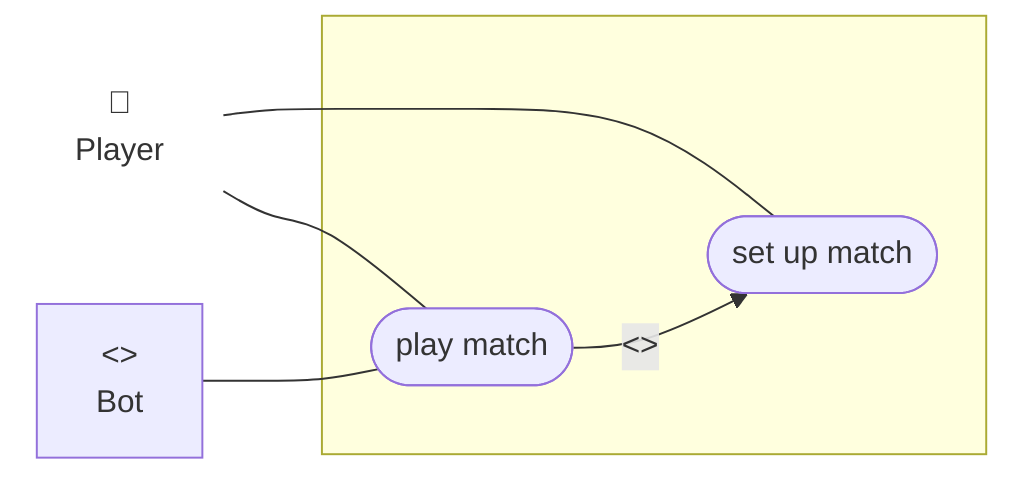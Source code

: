 flowchart LR

	Player["🧍<br/>Player"]:::umlActor
	Player --- play_game
	Player --- use_lobby

	subgraph usecases [ ]
		%% direction TB

		play_game([play match])
		use_lobby([set up match])

		play_game -- "<<include>>" --> use_lobby
	end

	Bot["<<actor>><br/>Bot"]
	Bot --- play_game


	classDef umlActor fill:none,stroke:none;
